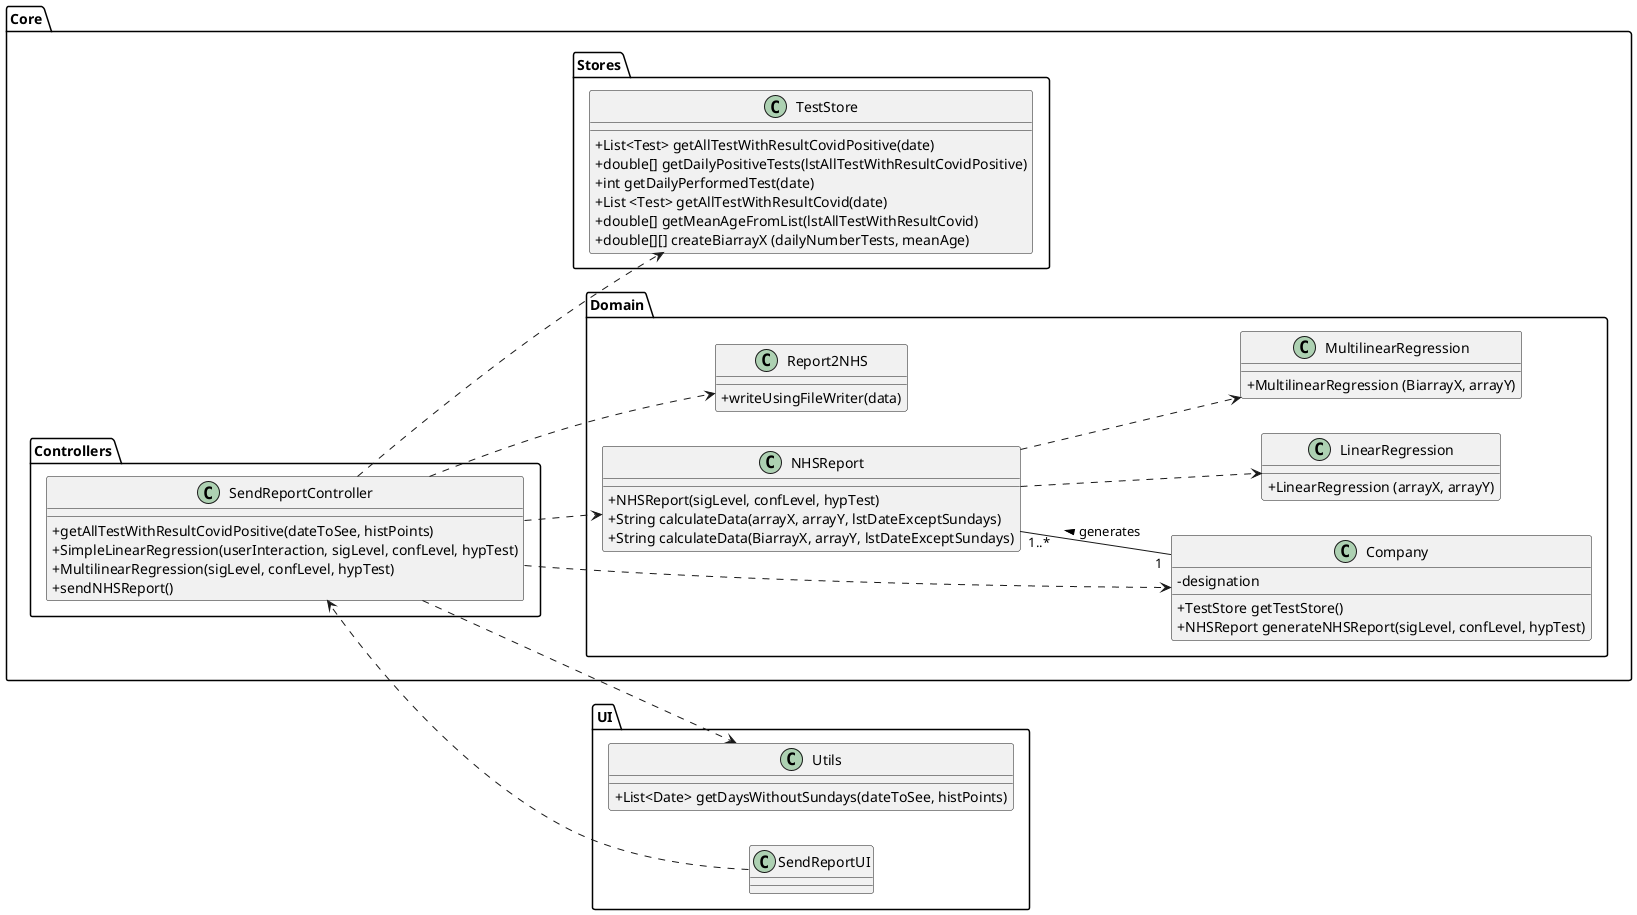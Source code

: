 @startuml
'https://plantuml.com/class-diagram

skinparam classAttributeIconSize 0
left to right direction

package Core{

package Controllers{
class "SendReportController" as SRC {
+getAllTestWithResultCovidPositive(dateToSee, histPoints)
+SimpleLinearRegression(userInteraction, sigLevel, confLevel, hypTest)
+MultilinearRegression(sigLevel, confLevel, hypTest)
+sendNHSReport()
}
}

package Domain{
class "Company" as C {
-designation
+TestStore getTestStore()
+NHSReport generateNHSReport(sigLevel, confLevel, hypTest)
}

class "NHSReport" as NHSR {
+NHSReport(sigLevel, confLevel, hypTest)
+String calculateData(arrayX, arrayY, lstDateExceptSundays)
+String calculateData(BiarrayX, arrayY, lstDateExceptSundays)
}

class "Report2NHS" as R2NHS {
+writeUsingFileWriter(data)
}

class "LinearRegression" as LR {
+LinearRegression (arrayX, arrayY)
}

class "MultilinearRegression" as MLR {
+MultilinearRegression (BiarrayX, arrayY)
}

}

package Stores{

class "TestStore" as TS {
+List<Test> getAllTestWithResultCovidPositive(date)
+double[] getDailyPositiveTests(lstAllTestWithResultCovidPositive)
+int getDailyPerformedTest(date)
+List <Test> getAllTestWithResultCovid(date)
+double[] getMeanAgeFromList(lstAllTestWithResultCovid)
+double[][] createBiarrayX (dailyNumberTests, meanAge)
}
}
}

package UI{
class "SendReportUI" as SRUI

class "Utils" as U {
+List<Date> getDaysWithoutSundays(dateToSee, histPoints)
}
}

SRUI ..> SRC
SRC ..> U
SRC ..> C
SRC ..> TS
SRC ..> NHSR
NHSR ..> LR
NHSR ..> MLR
SRC ..> R2NHS
NHSR "1..*" -- "1" C : < generates

@enduml